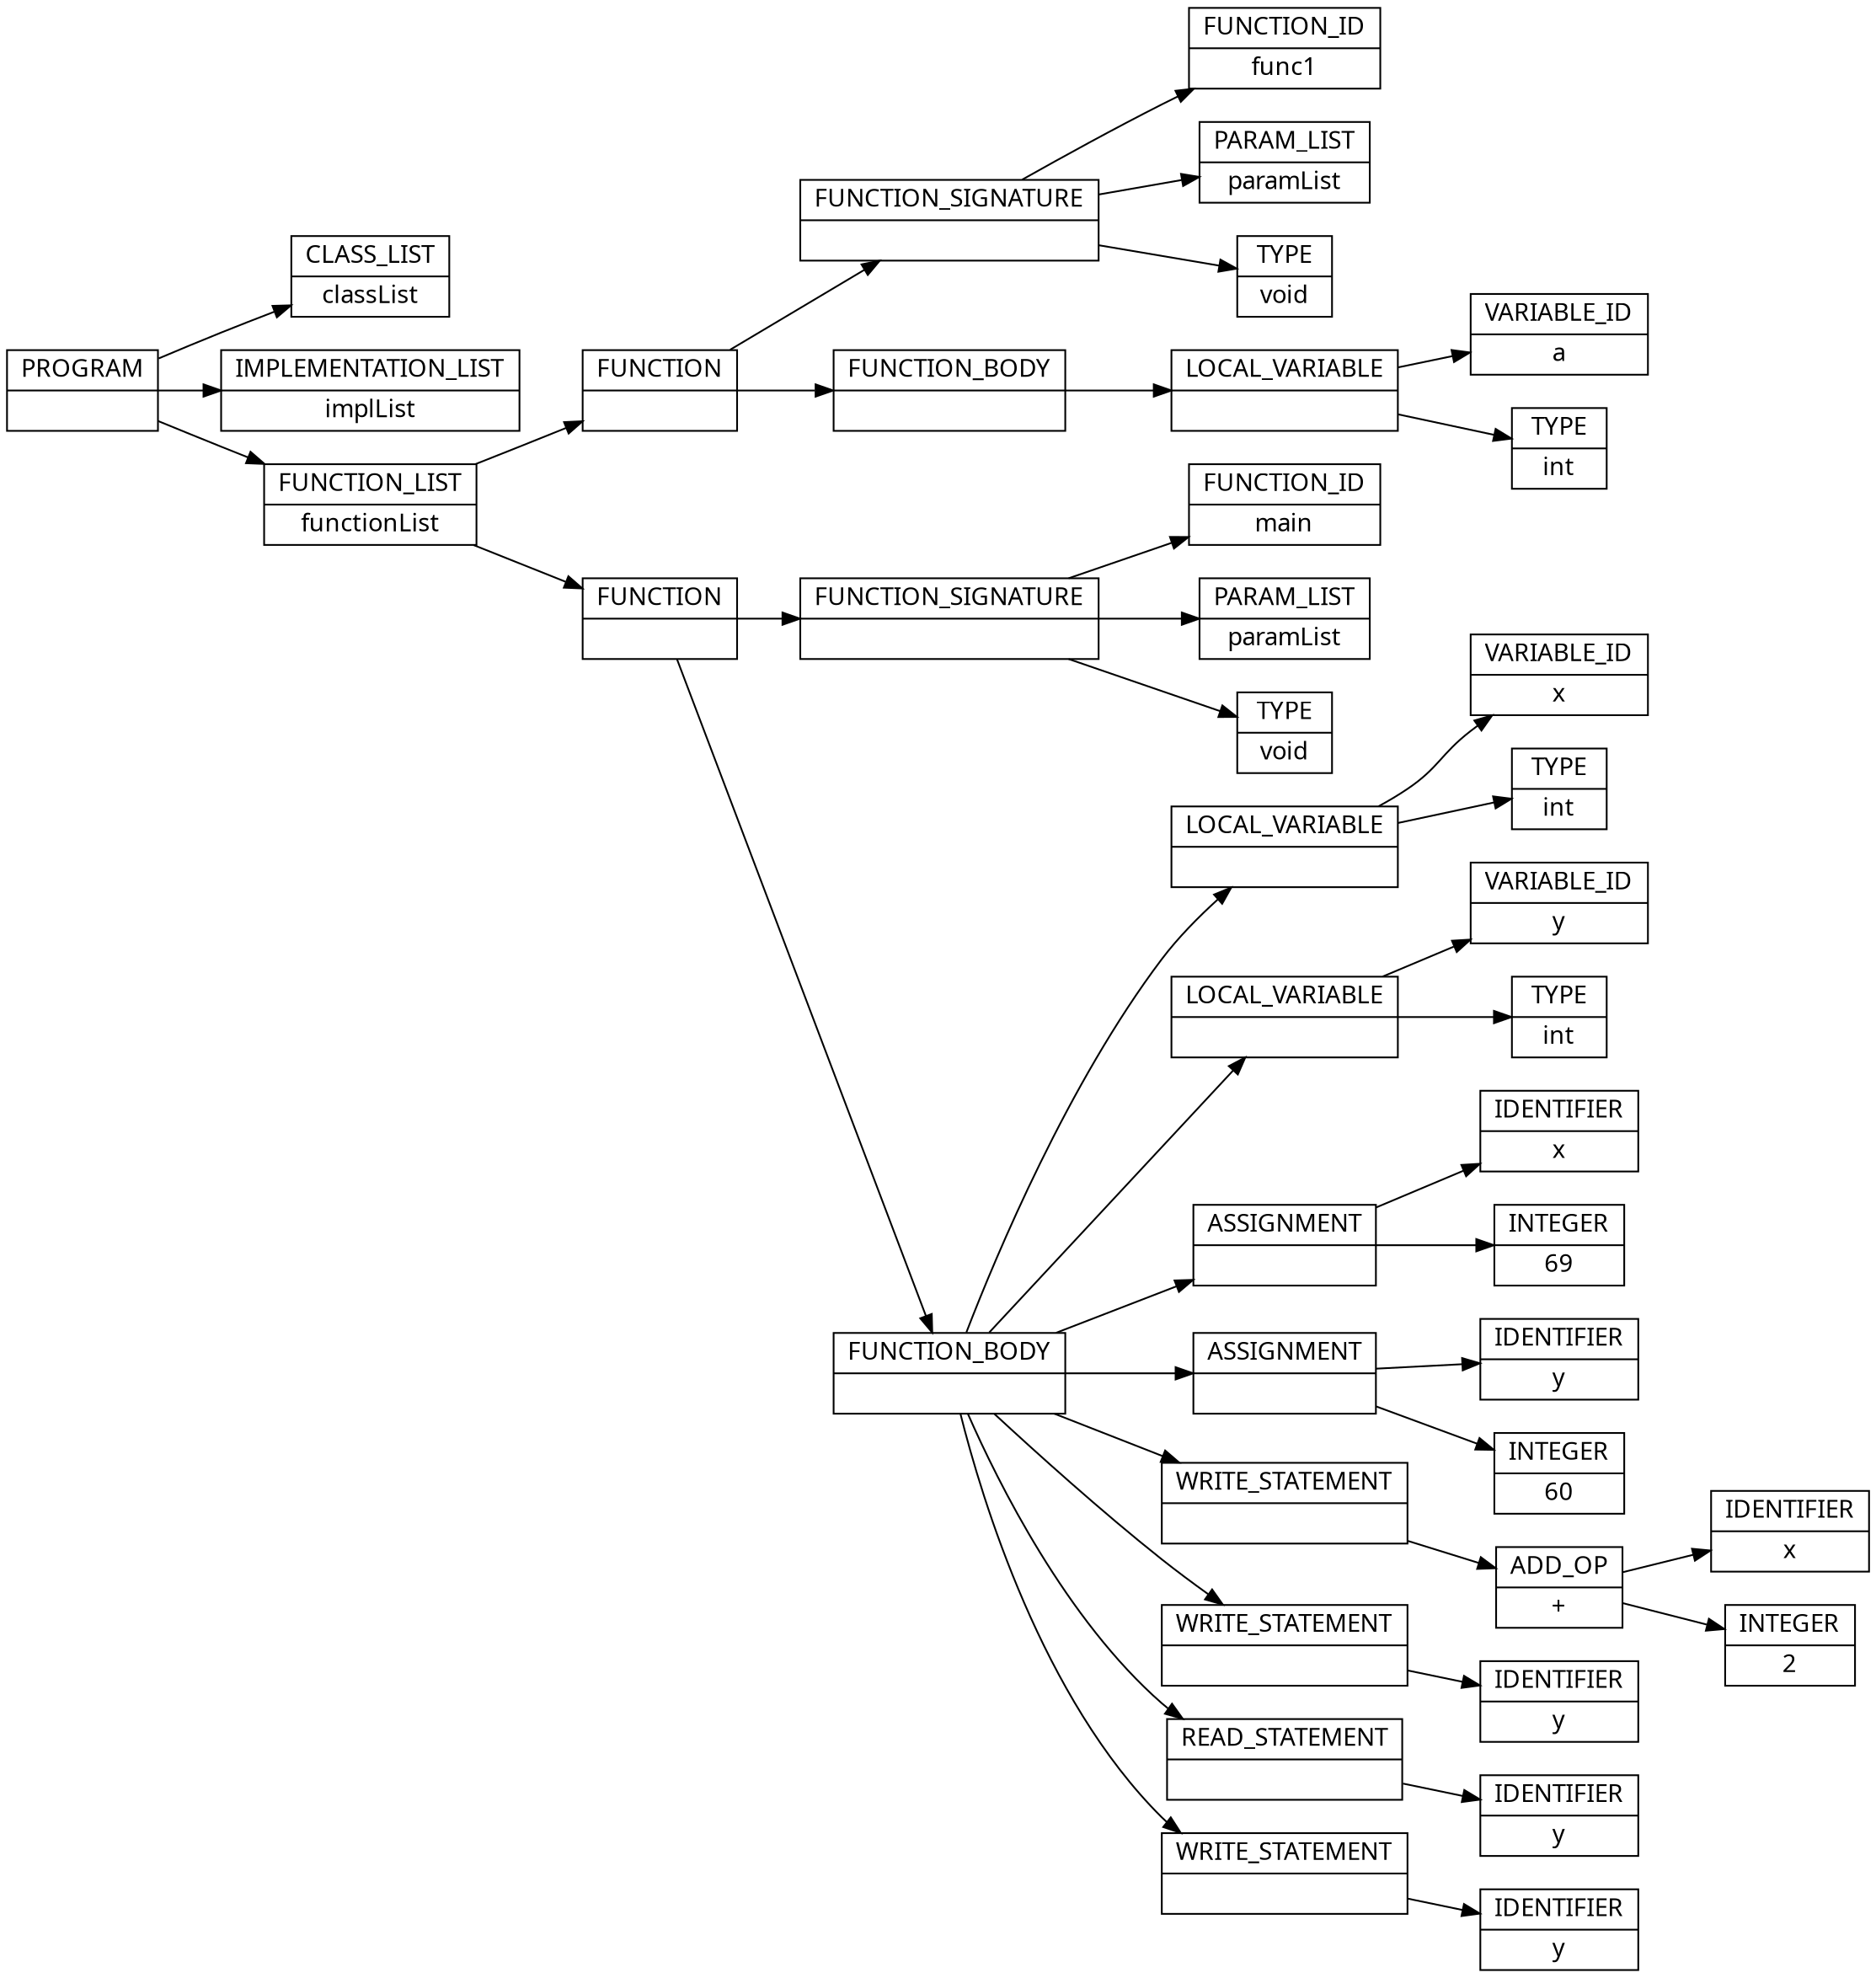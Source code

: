 digraph AST {
  node [shape=record];
    node [fontname=Sans];charset="UTF-8" splines=true splines=spline rankdir =LR
  node3 [label="PROGRAM |  "];
  node0 [label="CLASS_LIST | classList "];
  node1 [label="IMPLEMENTATION_LIST | implList "];
  node2 [label="FUNCTION_LIST | functionList "];
  node12 [label="FUNCTION |  "];
  node7 [label="FUNCTION_SIGNATURE |  "];
  node4 [label="FUNCTION_ID | func1 "];
  node5 [label="PARAM_LIST | paramList "];
  node6 [label="TYPE | void "];
  node8 [label="FUNCTION_BODY |  "];
  node11 [label="LOCAL_VARIABLE |  "];
  node9 [label="VARIABLE_ID | a "];
  node10 [label="TYPE | int "];
  node42 [label="FUNCTION |  "];
  node16 [label="FUNCTION_SIGNATURE |  "];
  node13 [label="FUNCTION_ID | main "];
  node14 [label="PARAM_LIST | paramList "];
  node15 [label="TYPE | void "];
  node17 [label="FUNCTION_BODY |  "];
  node20 [label="LOCAL_VARIABLE |  "];
  node18 [label="VARIABLE_ID | x "];
  node19 [label="TYPE | int "];
  node23 [label="LOCAL_VARIABLE |  "];
  node21 [label="VARIABLE_ID | y "];
  node22 [label="TYPE | int "];
  node27 [label="ASSIGNMENT |  "];
  node24 [label="IDENTIFIER | x "];
  node26 [label="INTEGER | 69 "];
  node31 [label="ASSIGNMENT |  "];
  node28 [label="IDENTIFIER | y "];
  node30 [label="INTEGER | 60 "];
  node35 [label="WRITE_STATEMENT |  "];
  node33 [label="ADD_OP | + "];
  node32 [label="IDENTIFIER | x "];
  node34 [label="INTEGER | 2 "];
  node37 [label="WRITE_STATEMENT |  "];
  node36 [label="IDENTIFIER | y "];
  node39 [label="READ_STATEMENT |  "];
  node38 [label="IDENTIFIER | y "];
  node41 [label="WRITE_STATEMENT |  "];
  node40 [label="IDENTIFIER | y "];
  node3 -> node0;
  node3 -> node1;
  node3 -> node2;
  node2 -> node12;
  node12 -> node7;
  node7 -> node4;
  node7 -> node5;
  node7 -> node6;
  node12 -> node8;
  node8 -> node11;
  node11 -> node9;
  node11 -> node10;
  node2 -> node42;
  node42 -> node16;
  node16 -> node13;
  node16 -> node14;
  node16 -> node15;
  node42 -> node17;
  node17 -> node20;
  node20 -> node18;
  node20 -> node19;
  node17 -> node23;
  node23 -> node21;
  node23 -> node22;
  node17 -> node27;
  node27 -> node24;
  node27 -> node26;
  node17 -> node31;
  node31 -> node28;
  node31 -> node30;
  node17 -> node35;
  node35 -> node33;
  node33 -> node32;
  node33 -> node34;
  node17 -> node37;
  node37 -> node36;
  node17 -> node39;
  node39 -> node38;
  node17 -> node41;
  node41 -> node40;
}
